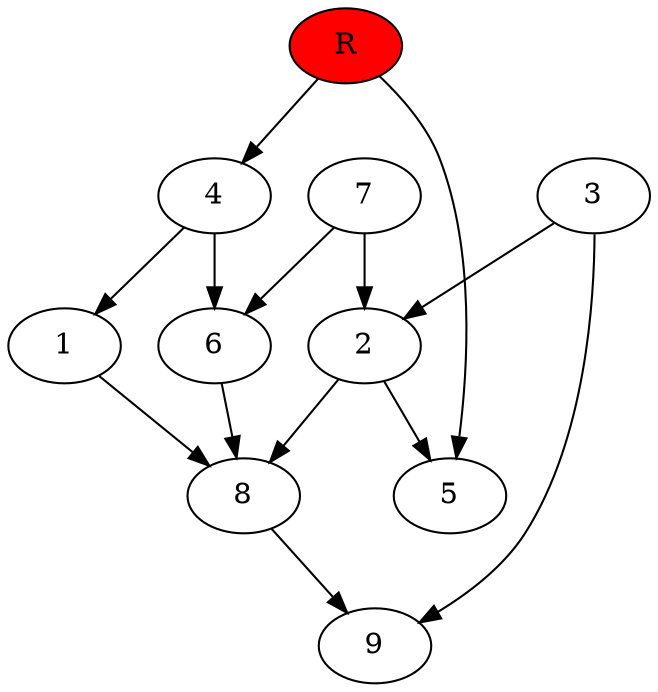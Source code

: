 digraph prb23313 {
	1
	2
	3
	4
	5
	6
	7
	8
	R [fillcolor="#ff0000" style=filled]
	1 -> 8
	2 -> 5
	2 -> 8
	3 -> 2
	3 -> 9
	4 -> 1
	4 -> 6
	6 -> 8
	7 -> 2
	7 -> 6
	8 -> 9
	R -> 4
	R -> 5
}
